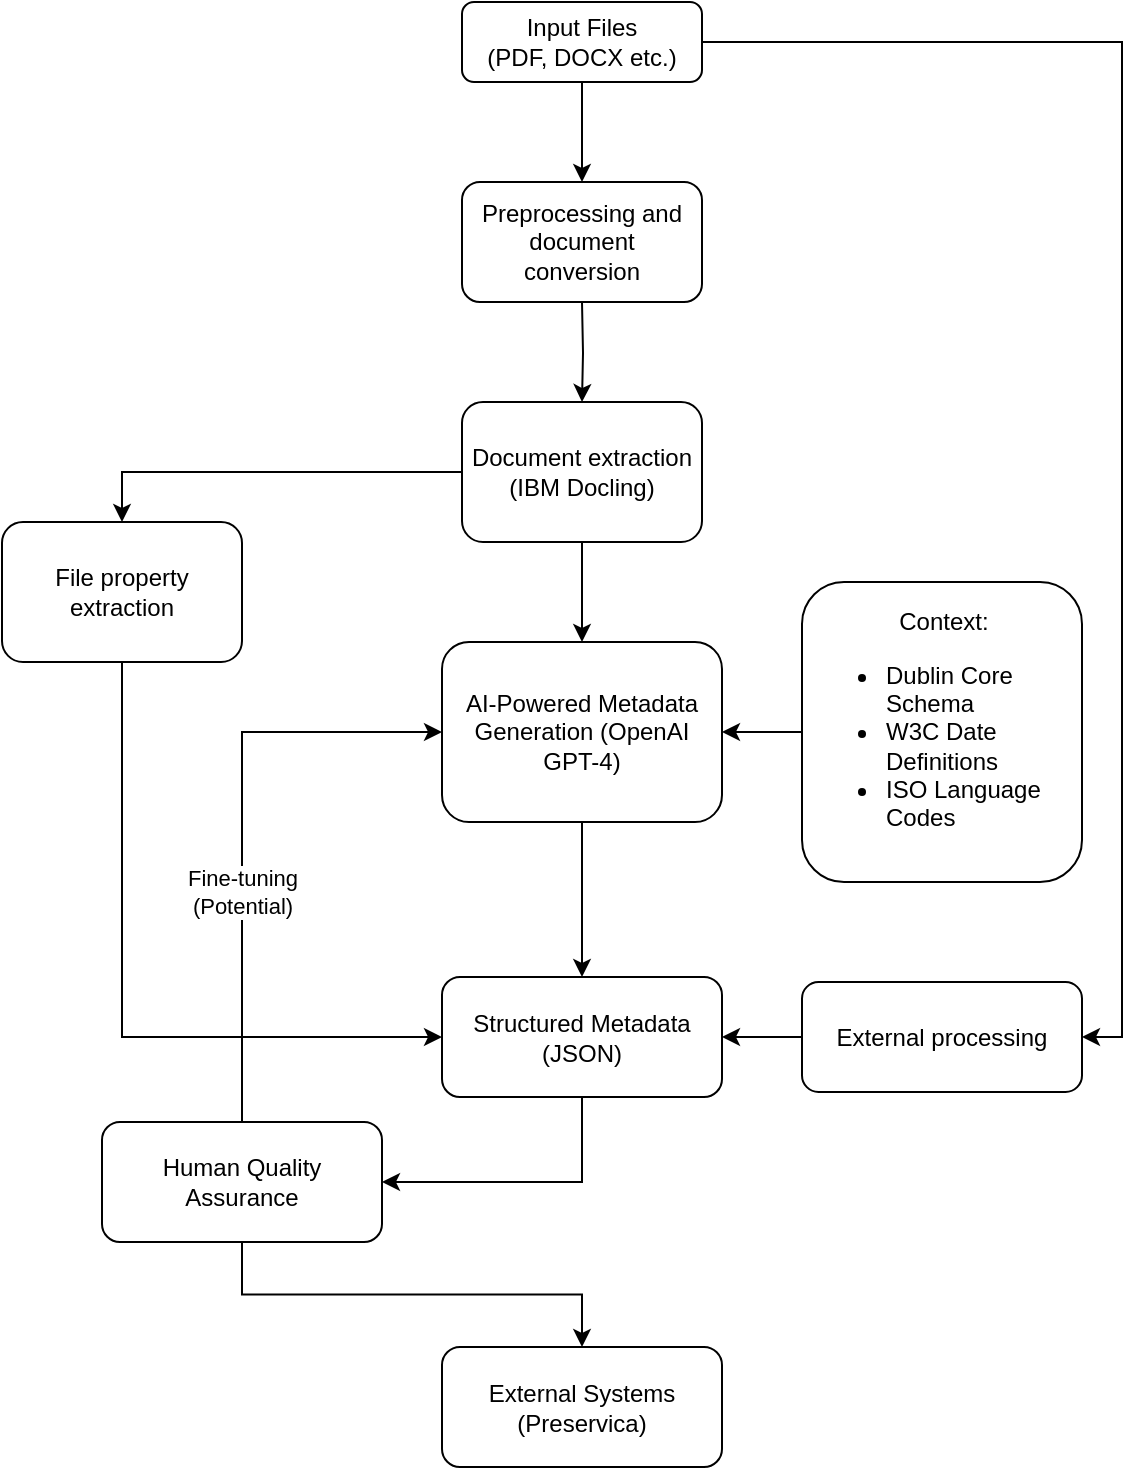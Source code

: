 <mxfile version="26.0.11">
  <diagram id="C5RBs43oDa-KdzZeNtuy" name="Page-1">
    <mxGraphModel dx="1376" dy="1925" grid="1" gridSize="10" guides="1" tooltips="1" connect="1" arrows="1" fold="1" page="1" pageScale="1" pageWidth="827" pageHeight="1169" math="0" shadow="0">
      <root>
        <mxCell id="WIyWlLk6GJQsqaUBKTNV-0" />
        <mxCell id="WIyWlLk6GJQsqaUBKTNV-1" parent="WIyWlLk6GJQsqaUBKTNV-0" />
        <mxCell id="YqTtH2iaWzKBEMwUmTm3-4" style="edgeStyle=orthogonalEdgeStyle;rounded=0;orthogonalLoop=1;jettySize=auto;html=1;entryX=0.5;entryY=0;entryDx=0;entryDy=0;" parent="WIyWlLk6GJQsqaUBKTNV-1" target="YqTtH2iaWzKBEMwUmTm3-0" edge="1">
          <mxGeometry relative="1" as="geometry">
            <mxPoint x="340" y="120" as="sourcePoint" />
          </mxGeometry>
        </mxCell>
        <mxCell id="YqTtH2iaWzKBEMwUmTm3-12" style="edgeStyle=orthogonalEdgeStyle;rounded=0;orthogonalLoop=1;jettySize=auto;html=1;exitX=0;exitY=0.5;exitDx=0;exitDy=0;entryX=0.5;entryY=0;entryDx=0;entryDy=0;" parent="WIyWlLk6GJQsqaUBKTNV-1" source="YqTtH2iaWzKBEMwUmTm3-0" target="YqTtH2iaWzKBEMwUmTm3-11" edge="1">
          <mxGeometry relative="1" as="geometry" />
        </mxCell>
        <mxCell id="Uy3EPHL6u2r6Au6vJ2GA-1" style="edgeStyle=orthogonalEdgeStyle;rounded=0;orthogonalLoop=1;jettySize=auto;html=1;exitX=0.5;exitY=1;exitDx=0;exitDy=0;entryX=0.5;entryY=0;entryDx=0;entryDy=0;" edge="1" parent="WIyWlLk6GJQsqaUBKTNV-1" source="WIyWlLk6GJQsqaUBKTNV-3" target="Uy3EPHL6u2r6Au6vJ2GA-0">
          <mxGeometry relative="1" as="geometry" />
        </mxCell>
        <mxCell id="WIyWlLk6GJQsqaUBKTNV-3" value="Input Files&lt;div&gt;(PDF, DOCX etc.)&lt;/div&gt;" style="rounded=1;whiteSpace=wrap;html=1;fontSize=12;glass=0;strokeWidth=1;shadow=0;verticalAlign=middle;" parent="WIyWlLk6GJQsqaUBKTNV-1" vertex="1">
          <mxGeometry x="280" y="-30" width="120" height="40" as="geometry" />
        </mxCell>
        <mxCell id="YqTtH2iaWzKBEMwUmTm3-3" style="edgeStyle=orthogonalEdgeStyle;rounded=0;orthogonalLoop=1;jettySize=auto;html=1;exitX=0.5;exitY=1;exitDx=0;exitDy=0;entryX=0.5;entryY=0;entryDx=0;entryDy=0;" parent="WIyWlLk6GJQsqaUBKTNV-1" source="YqTtH2iaWzKBEMwUmTm3-0" target="YqTtH2iaWzKBEMwUmTm3-1" edge="1">
          <mxGeometry relative="1" as="geometry" />
        </mxCell>
        <mxCell id="YqTtH2iaWzKBEMwUmTm3-19" style="edgeStyle=orthogonalEdgeStyle;rounded=0;orthogonalLoop=1;jettySize=auto;html=1;exitX=1;exitY=0.5;exitDx=0;exitDy=0;entryX=1;entryY=0.5;entryDx=0;entryDy=0;" parent="WIyWlLk6GJQsqaUBKTNV-1" source="WIyWlLk6GJQsqaUBKTNV-3" target="YqTtH2iaWzKBEMwUmTm3-15" edge="1">
          <mxGeometry relative="1" as="geometry" />
        </mxCell>
        <mxCell id="YqTtH2iaWzKBEMwUmTm3-0" value="Document extraction (IBM Docling)" style="rounded=1;whiteSpace=wrap;html=1;fontSize=12;glass=0;strokeWidth=1;shadow=0;verticalAlign=middle;" parent="WIyWlLk6GJQsqaUBKTNV-1" vertex="1">
          <mxGeometry x="280" y="170" width="120" height="70" as="geometry" />
        </mxCell>
        <mxCell id="YqTtH2iaWzKBEMwUmTm3-7" style="edgeStyle=orthogonalEdgeStyle;rounded=0;orthogonalLoop=1;jettySize=auto;html=1;exitX=0.5;exitY=1;exitDx=0;exitDy=0;entryX=0.5;entryY=0;entryDx=0;entryDy=0;" parent="WIyWlLk6GJQsqaUBKTNV-1" source="YqTtH2iaWzKBEMwUmTm3-1" target="YqTtH2iaWzKBEMwUmTm3-13" edge="1">
          <mxGeometry relative="1" as="geometry">
            <mxPoint x="340" y="400" as="targetPoint" />
          </mxGeometry>
        </mxCell>
        <mxCell id="YqTtH2iaWzKBEMwUmTm3-1" value="AI-Powered Metadata Generation (OpenAI GPT-4&lt;span style=&quot;background-color: transparent; color: light-dark(rgb(0, 0, 0), rgb(255, 255, 255));&quot;&gt;)&lt;/span&gt;" style="rounded=1;whiteSpace=wrap;html=1;fontSize=12;glass=0;strokeWidth=1;shadow=0;verticalAlign=middle;" parent="WIyWlLk6GJQsqaUBKTNV-1" vertex="1">
          <mxGeometry x="270" y="290" width="140" height="90" as="geometry" />
        </mxCell>
        <mxCell id="YqTtH2iaWzKBEMwUmTm3-5" style="edgeStyle=orthogonalEdgeStyle;rounded=0;orthogonalLoop=1;jettySize=auto;html=1;exitX=0;exitY=0.5;exitDx=0;exitDy=0;entryX=1;entryY=0.5;entryDx=0;entryDy=0;" parent="WIyWlLk6GJQsqaUBKTNV-1" source="YqTtH2iaWzKBEMwUmTm3-2" target="YqTtH2iaWzKBEMwUmTm3-1" edge="1">
          <mxGeometry relative="1" as="geometry" />
        </mxCell>
        <mxCell id="YqTtH2iaWzKBEMwUmTm3-2" value="&lt;div style=&quot;text-align: center;&quot;&gt;Context:&lt;/div&gt;&lt;ul&gt;&lt;li&gt;Dublin Core Schema&lt;/li&gt;&lt;li&gt;W3C Date Definitions&lt;/li&gt;&lt;li&gt;ISO Language Codes&lt;/li&gt;&lt;/ul&gt;" style="rounded=1;whiteSpace=wrap;html=1;fontSize=12;glass=0;strokeWidth=1;shadow=0;verticalAlign=middle;align=left;" parent="WIyWlLk6GJQsqaUBKTNV-1" vertex="1">
          <mxGeometry x="450" y="260" width="140" height="150" as="geometry" />
        </mxCell>
        <mxCell id="YqTtH2iaWzKBEMwUmTm3-14" style="edgeStyle=orthogonalEdgeStyle;rounded=0;orthogonalLoop=1;jettySize=auto;html=1;exitX=0.5;exitY=1;exitDx=0;exitDy=0;entryX=0.5;entryY=0;entryDx=0;entryDy=0;" parent="WIyWlLk6GJQsqaUBKTNV-1" target="YqTtH2iaWzKBEMwUmTm3-13" edge="1">
          <mxGeometry relative="1" as="geometry">
            <mxPoint x="340" y="487.5" as="sourcePoint" />
          </mxGeometry>
        </mxCell>
        <mxCell id="YqTtH2iaWzKBEMwUmTm3-17" style="edgeStyle=orthogonalEdgeStyle;rounded=0;orthogonalLoop=1;jettySize=auto;html=1;exitX=0.5;exitY=1;exitDx=0;exitDy=0;entryX=0;entryY=0.5;entryDx=0;entryDy=0;" parent="WIyWlLk6GJQsqaUBKTNV-1" source="YqTtH2iaWzKBEMwUmTm3-11" target="YqTtH2iaWzKBEMwUmTm3-13" edge="1">
          <mxGeometry relative="1" as="geometry" />
        </mxCell>
        <mxCell id="YqTtH2iaWzKBEMwUmTm3-11" value="File property extraction" style="rounded=1;whiteSpace=wrap;html=1;fontSize=12;glass=0;strokeWidth=1;shadow=0;verticalAlign=middle;" parent="WIyWlLk6GJQsqaUBKTNV-1" vertex="1">
          <mxGeometry x="50" y="230" width="120" height="70" as="geometry" />
        </mxCell>
        <mxCell id="YqTtH2iaWzKBEMwUmTm3-25" style="edgeStyle=orthogonalEdgeStyle;rounded=0;orthogonalLoop=1;jettySize=auto;html=1;exitX=0.5;exitY=1;exitDx=0;exitDy=0;entryX=1;entryY=0.5;entryDx=0;entryDy=0;" parent="WIyWlLk6GJQsqaUBKTNV-1" source="YqTtH2iaWzKBEMwUmTm3-13" target="YqTtH2iaWzKBEMwUmTm3-21" edge="1">
          <mxGeometry relative="1" as="geometry" />
        </mxCell>
        <mxCell id="YqTtH2iaWzKBEMwUmTm3-13" value="Structured Metadata&lt;div&gt;(JSON)&lt;/div&gt;" style="rounded=1;whiteSpace=wrap;html=1;fontSize=12;glass=0;strokeWidth=1;shadow=0;verticalAlign=middle;" parent="WIyWlLk6GJQsqaUBKTNV-1" vertex="1">
          <mxGeometry x="270" y="457.5" width="140" height="60" as="geometry" />
        </mxCell>
        <mxCell id="YqTtH2iaWzKBEMwUmTm3-18" style="edgeStyle=orthogonalEdgeStyle;rounded=0;orthogonalLoop=1;jettySize=auto;html=1;exitX=0;exitY=0.5;exitDx=0;exitDy=0;entryX=1;entryY=0.5;entryDx=0;entryDy=0;" parent="WIyWlLk6GJQsqaUBKTNV-1" source="YqTtH2iaWzKBEMwUmTm3-15" target="YqTtH2iaWzKBEMwUmTm3-13" edge="1">
          <mxGeometry relative="1" as="geometry" />
        </mxCell>
        <mxCell id="YqTtH2iaWzKBEMwUmTm3-15" value="External processing" style="rounded=1;whiteSpace=wrap;html=1;fontSize=12;glass=0;strokeWidth=1;shadow=0;verticalAlign=middle;" parent="WIyWlLk6GJQsqaUBKTNV-1" vertex="1">
          <mxGeometry x="450" y="460" width="140" height="55" as="geometry" />
        </mxCell>
        <mxCell id="YqTtH2iaWzKBEMwUmTm3-20" value="External Systems&lt;div&gt;(Preservica)&lt;/div&gt;" style="rounded=1;whiteSpace=wrap;html=1;fontSize=12;glass=0;strokeWidth=1;shadow=0;verticalAlign=middle;" parent="WIyWlLk6GJQsqaUBKTNV-1" vertex="1">
          <mxGeometry x="270" y="642.5" width="140" height="60" as="geometry" />
        </mxCell>
        <mxCell id="YqTtH2iaWzKBEMwUmTm3-22" style="edgeStyle=orthogonalEdgeStyle;rounded=0;orthogonalLoop=1;jettySize=auto;html=1;exitX=0.5;exitY=0;exitDx=0;exitDy=0;entryX=0;entryY=0.5;entryDx=0;entryDy=0;" parent="WIyWlLk6GJQsqaUBKTNV-1" source="YqTtH2iaWzKBEMwUmTm3-21" target="YqTtH2iaWzKBEMwUmTm3-1" edge="1">
          <mxGeometry relative="1" as="geometry" />
        </mxCell>
        <mxCell id="YqTtH2iaWzKBEMwUmTm3-24" value="Fine-tuning&lt;div&gt;(Potential)&lt;/div&gt;" style="edgeLabel;html=1;align=center;verticalAlign=middle;resizable=0;points=[];" parent="YqTtH2iaWzKBEMwUmTm3-22" vertex="1" connectable="0">
          <mxGeometry x="-0.216" relative="1" as="geometry">
            <mxPoint as="offset" />
          </mxGeometry>
        </mxCell>
        <mxCell id="YqTtH2iaWzKBEMwUmTm3-23" style="edgeStyle=orthogonalEdgeStyle;rounded=0;orthogonalLoop=1;jettySize=auto;html=1;exitX=0.5;exitY=1;exitDx=0;exitDy=0;entryX=0.5;entryY=0;entryDx=0;entryDy=0;" parent="WIyWlLk6GJQsqaUBKTNV-1" source="YqTtH2iaWzKBEMwUmTm3-21" target="YqTtH2iaWzKBEMwUmTm3-20" edge="1">
          <mxGeometry relative="1" as="geometry" />
        </mxCell>
        <mxCell id="YqTtH2iaWzKBEMwUmTm3-21" value="Human Quality Assurance" style="rounded=1;whiteSpace=wrap;html=1;fontSize=12;glass=0;strokeWidth=1;shadow=0;verticalAlign=middle;" parent="WIyWlLk6GJQsqaUBKTNV-1" vertex="1">
          <mxGeometry x="100" y="530" width="140" height="60" as="geometry" />
        </mxCell>
        <mxCell id="Uy3EPHL6u2r6Au6vJ2GA-0" value="Preprocessing and document&lt;div&gt;conversion&lt;/div&gt;" style="rounded=1;whiteSpace=wrap;html=1;fontSize=12;glass=0;strokeWidth=1;shadow=0;verticalAlign=middle;" vertex="1" parent="WIyWlLk6GJQsqaUBKTNV-1">
          <mxGeometry x="280" y="60" width="120" height="60" as="geometry" />
        </mxCell>
      </root>
    </mxGraphModel>
  </diagram>
</mxfile>
